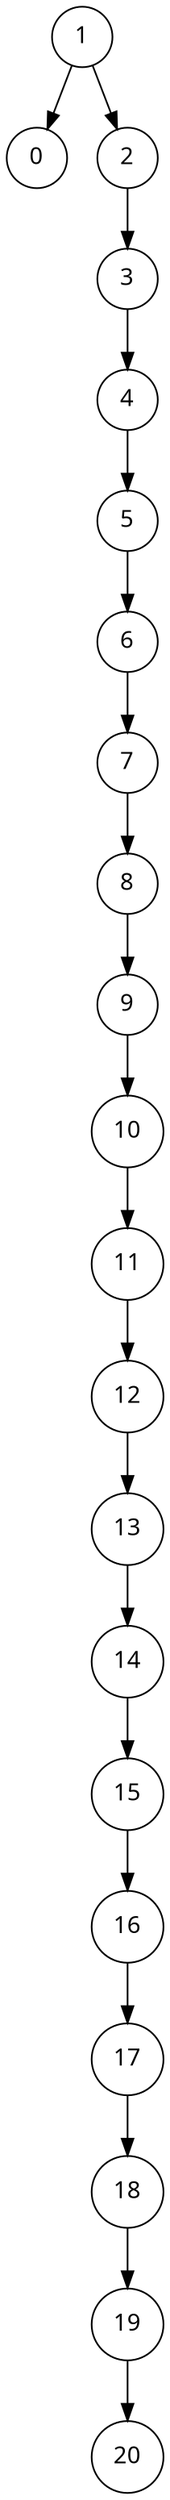 digraph "complet3" { 
 node [fontname="DejaVu-Sans", shape=circle] 
 
0
1
2
3
4
5
6
7
8
9
10
11
12
13
14
15
16
17
18
19
20

1->0
1->2
2->3
3->4
4->5
5->6
6->7
7->8
8->9
9->10
10->11
11->12
12->13
13->14
14->15
15->16
16->17
17->18
18->19
19->20
 }